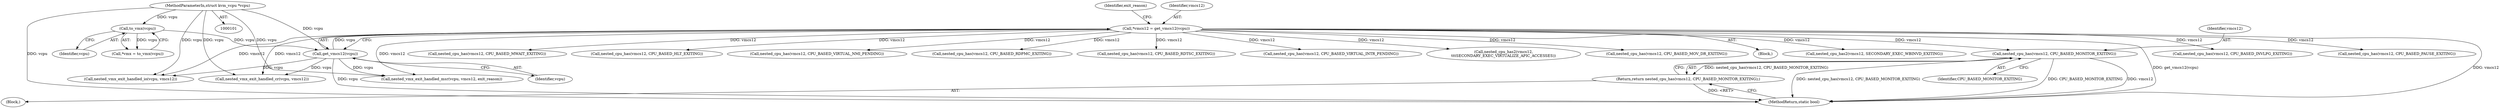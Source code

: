 digraph "0_linux_bfd0a56b90005f8c8a004baf407ad90045c2b11e@pointer" {
"1000262" [label="(Call,nested_cpu_has(vmcs12, CPU_BASED_MONITOR_EXITING))"];
"1000115" [label="(Call,*vmcs12 = get_vmcs12(vcpu))"];
"1000117" [label="(Call,get_vmcs12(vcpu))"];
"1000112" [label="(Call,to_vmx(vcpu))"];
"1000102" [label="(MethodParameterIn,struct kvm_vcpu *vcpu)"];
"1000261" [label="(Return,return nested_cpu_has(vmcs12, CPU_BASED_MONITOR_EXITING);)"];
"1000262" [label="(Call,nested_cpu_has(vmcs12, CPU_BASED_MONITOR_EXITING))"];
"1000282" [label="(Call,nested_cpu_has2(vmcs12,\n\t\t\tSECONDARY_EXEC_VIRTUALIZE_APIC_ACCESSES))"];
"1000110" [label="(Call,*vmx = to_vmx(vcpu))"];
"1000148" [label="(Block,)"];
"1000117" [label="(Call,get_vmcs12(vcpu))"];
"1000116" [label="(Identifier,vmcs12)"];
"1000102" [label="(MethodParameterIn,struct kvm_vcpu *vcpu)"];
"1000237" [label="(Call,nested_cpu_has(vmcs12, CPU_BASED_MOV_DR_EXITING))"];
"1000113" [label="(Identifier,vcpu)"];
"1000112" [label="(Call,to_vmx(vcpu))"];
"1000103" [label="(Block,)"];
"1000298" [label="(Call,nested_cpu_has2(vmcs12, SECONDARY_EXEC_WBINVD_EXITING))"];
"1000121" [label="(Identifier,exit_reason)"];
"1000204" [label="(Call,nested_cpu_has(vmcs12, CPU_BASED_INVLPG_EXITING))"];
"1000268" [label="(Call,nested_cpu_has(vmcs12, CPU_BASED_PAUSE_EXITING))"];
"1000307" [label="(MethodReturn,static bool)"];
"1000263" [label="(Identifier,vmcs12)"];
"1000118" [label="(Identifier,vcpu)"];
"1000242" [label="(Call,nested_vmx_exit_handled_io(vcpu, vmcs12))"];
"1000257" [label="(Call,nested_cpu_has(vmcs12, CPU_BASED_MWAIT_EXITING))"];
"1000196" [label="(Call,nested_cpu_has(vmcs12, CPU_BASED_HLT_EXITING))"];
"1000185" [label="(Call,nested_cpu_has(vmcs12, CPU_BASED_VIRTUAL_NMI_PENDING))"];
"1000261" [label="(Return,return nested_cpu_has(vmcs12, CPU_BASED_MONITOR_EXITING);)"];
"1000209" [label="(Call,nested_cpu_has(vmcs12, CPU_BASED_RDPMC_EXITING))"];
"1000214" [label="(Call,nested_cpu_has(vmcs12, CPU_BASED_RDTSC_EXITING))"];
"1000264" [label="(Identifier,CPU_BASED_MONITOR_EXITING)"];
"1000180" [label="(Call,nested_cpu_has(vmcs12, CPU_BASED_VIRTUAL_INTR_PENDING))"];
"1000232" [label="(Call,nested_vmx_exit_handled_cr(vcpu, vmcs12))"];
"1000248" [label="(Call,nested_vmx_exit_handled_msr(vcpu, vmcs12, exit_reason))"];
"1000115" [label="(Call,*vmcs12 = get_vmcs12(vcpu))"];
"1000262" -> "1000261"  [label="AST: "];
"1000262" -> "1000264"  [label="CFG: "];
"1000263" -> "1000262"  [label="AST: "];
"1000264" -> "1000262"  [label="AST: "];
"1000261" -> "1000262"  [label="CFG: "];
"1000262" -> "1000307"  [label="DDG: nested_cpu_has(vmcs12, CPU_BASED_MONITOR_EXITING)"];
"1000262" -> "1000307"  [label="DDG: CPU_BASED_MONITOR_EXITING"];
"1000262" -> "1000307"  [label="DDG: vmcs12"];
"1000262" -> "1000261"  [label="DDG: nested_cpu_has(vmcs12, CPU_BASED_MONITOR_EXITING)"];
"1000115" -> "1000262"  [label="DDG: vmcs12"];
"1000115" -> "1000103"  [label="AST: "];
"1000115" -> "1000117"  [label="CFG: "];
"1000116" -> "1000115"  [label="AST: "];
"1000117" -> "1000115"  [label="AST: "];
"1000121" -> "1000115"  [label="CFG: "];
"1000115" -> "1000307"  [label="DDG: get_vmcs12(vcpu)"];
"1000115" -> "1000307"  [label="DDG: vmcs12"];
"1000117" -> "1000115"  [label="DDG: vcpu"];
"1000115" -> "1000180"  [label="DDG: vmcs12"];
"1000115" -> "1000185"  [label="DDG: vmcs12"];
"1000115" -> "1000196"  [label="DDG: vmcs12"];
"1000115" -> "1000204"  [label="DDG: vmcs12"];
"1000115" -> "1000209"  [label="DDG: vmcs12"];
"1000115" -> "1000214"  [label="DDG: vmcs12"];
"1000115" -> "1000232"  [label="DDG: vmcs12"];
"1000115" -> "1000237"  [label="DDG: vmcs12"];
"1000115" -> "1000242"  [label="DDG: vmcs12"];
"1000115" -> "1000248"  [label="DDG: vmcs12"];
"1000115" -> "1000257"  [label="DDG: vmcs12"];
"1000115" -> "1000268"  [label="DDG: vmcs12"];
"1000115" -> "1000282"  [label="DDG: vmcs12"];
"1000115" -> "1000298"  [label="DDG: vmcs12"];
"1000117" -> "1000118"  [label="CFG: "];
"1000118" -> "1000117"  [label="AST: "];
"1000117" -> "1000307"  [label="DDG: vcpu"];
"1000112" -> "1000117"  [label="DDG: vcpu"];
"1000102" -> "1000117"  [label="DDG: vcpu"];
"1000117" -> "1000232"  [label="DDG: vcpu"];
"1000117" -> "1000242"  [label="DDG: vcpu"];
"1000117" -> "1000248"  [label="DDG: vcpu"];
"1000112" -> "1000110"  [label="AST: "];
"1000112" -> "1000113"  [label="CFG: "];
"1000113" -> "1000112"  [label="AST: "];
"1000110" -> "1000112"  [label="CFG: "];
"1000112" -> "1000110"  [label="DDG: vcpu"];
"1000102" -> "1000112"  [label="DDG: vcpu"];
"1000102" -> "1000101"  [label="AST: "];
"1000102" -> "1000307"  [label="DDG: vcpu"];
"1000102" -> "1000232"  [label="DDG: vcpu"];
"1000102" -> "1000242"  [label="DDG: vcpu"];
"1000102" -> "1000248"  [label="DDG: vcpu"];
"1000261" -> "1000148"  [label="AST: "];
"1000307" -> "1000261"  [label="CFG: "];
"1000261" -> "1000307"  [label="DDG: <RET>"];
}
